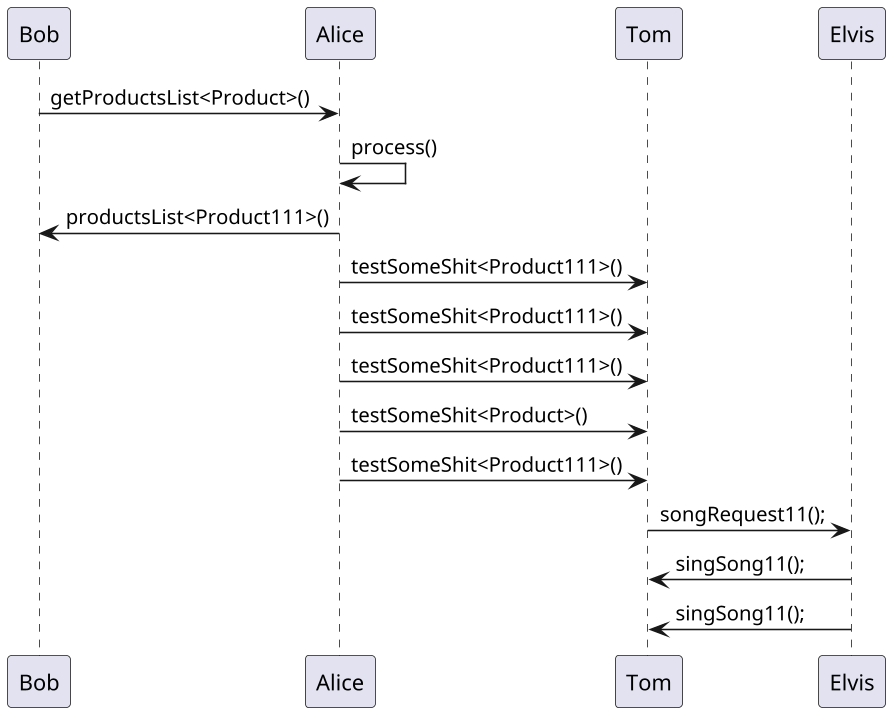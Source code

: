 @startuml SequenceExample
skinparam dpi 150

Bob->Alice : getProductsList<Product>()

Alice->Alice : process()

Alice->Bob : productsList<Product111>()

Alice->Tom : testSomeShit<Product111>()

Alice->Tom : testSomeShit<Product111>()

Alice->Tom : testSomeShit<Product111>()

Alice->Tom : testSomeShit<Product>()
Alice->Tom : testSomeShit<Product111>()

Tom->Elvis: songRequest11();

Elvis->Tom: singSong11();
Elvis->Tom: singSong11();

@enduml